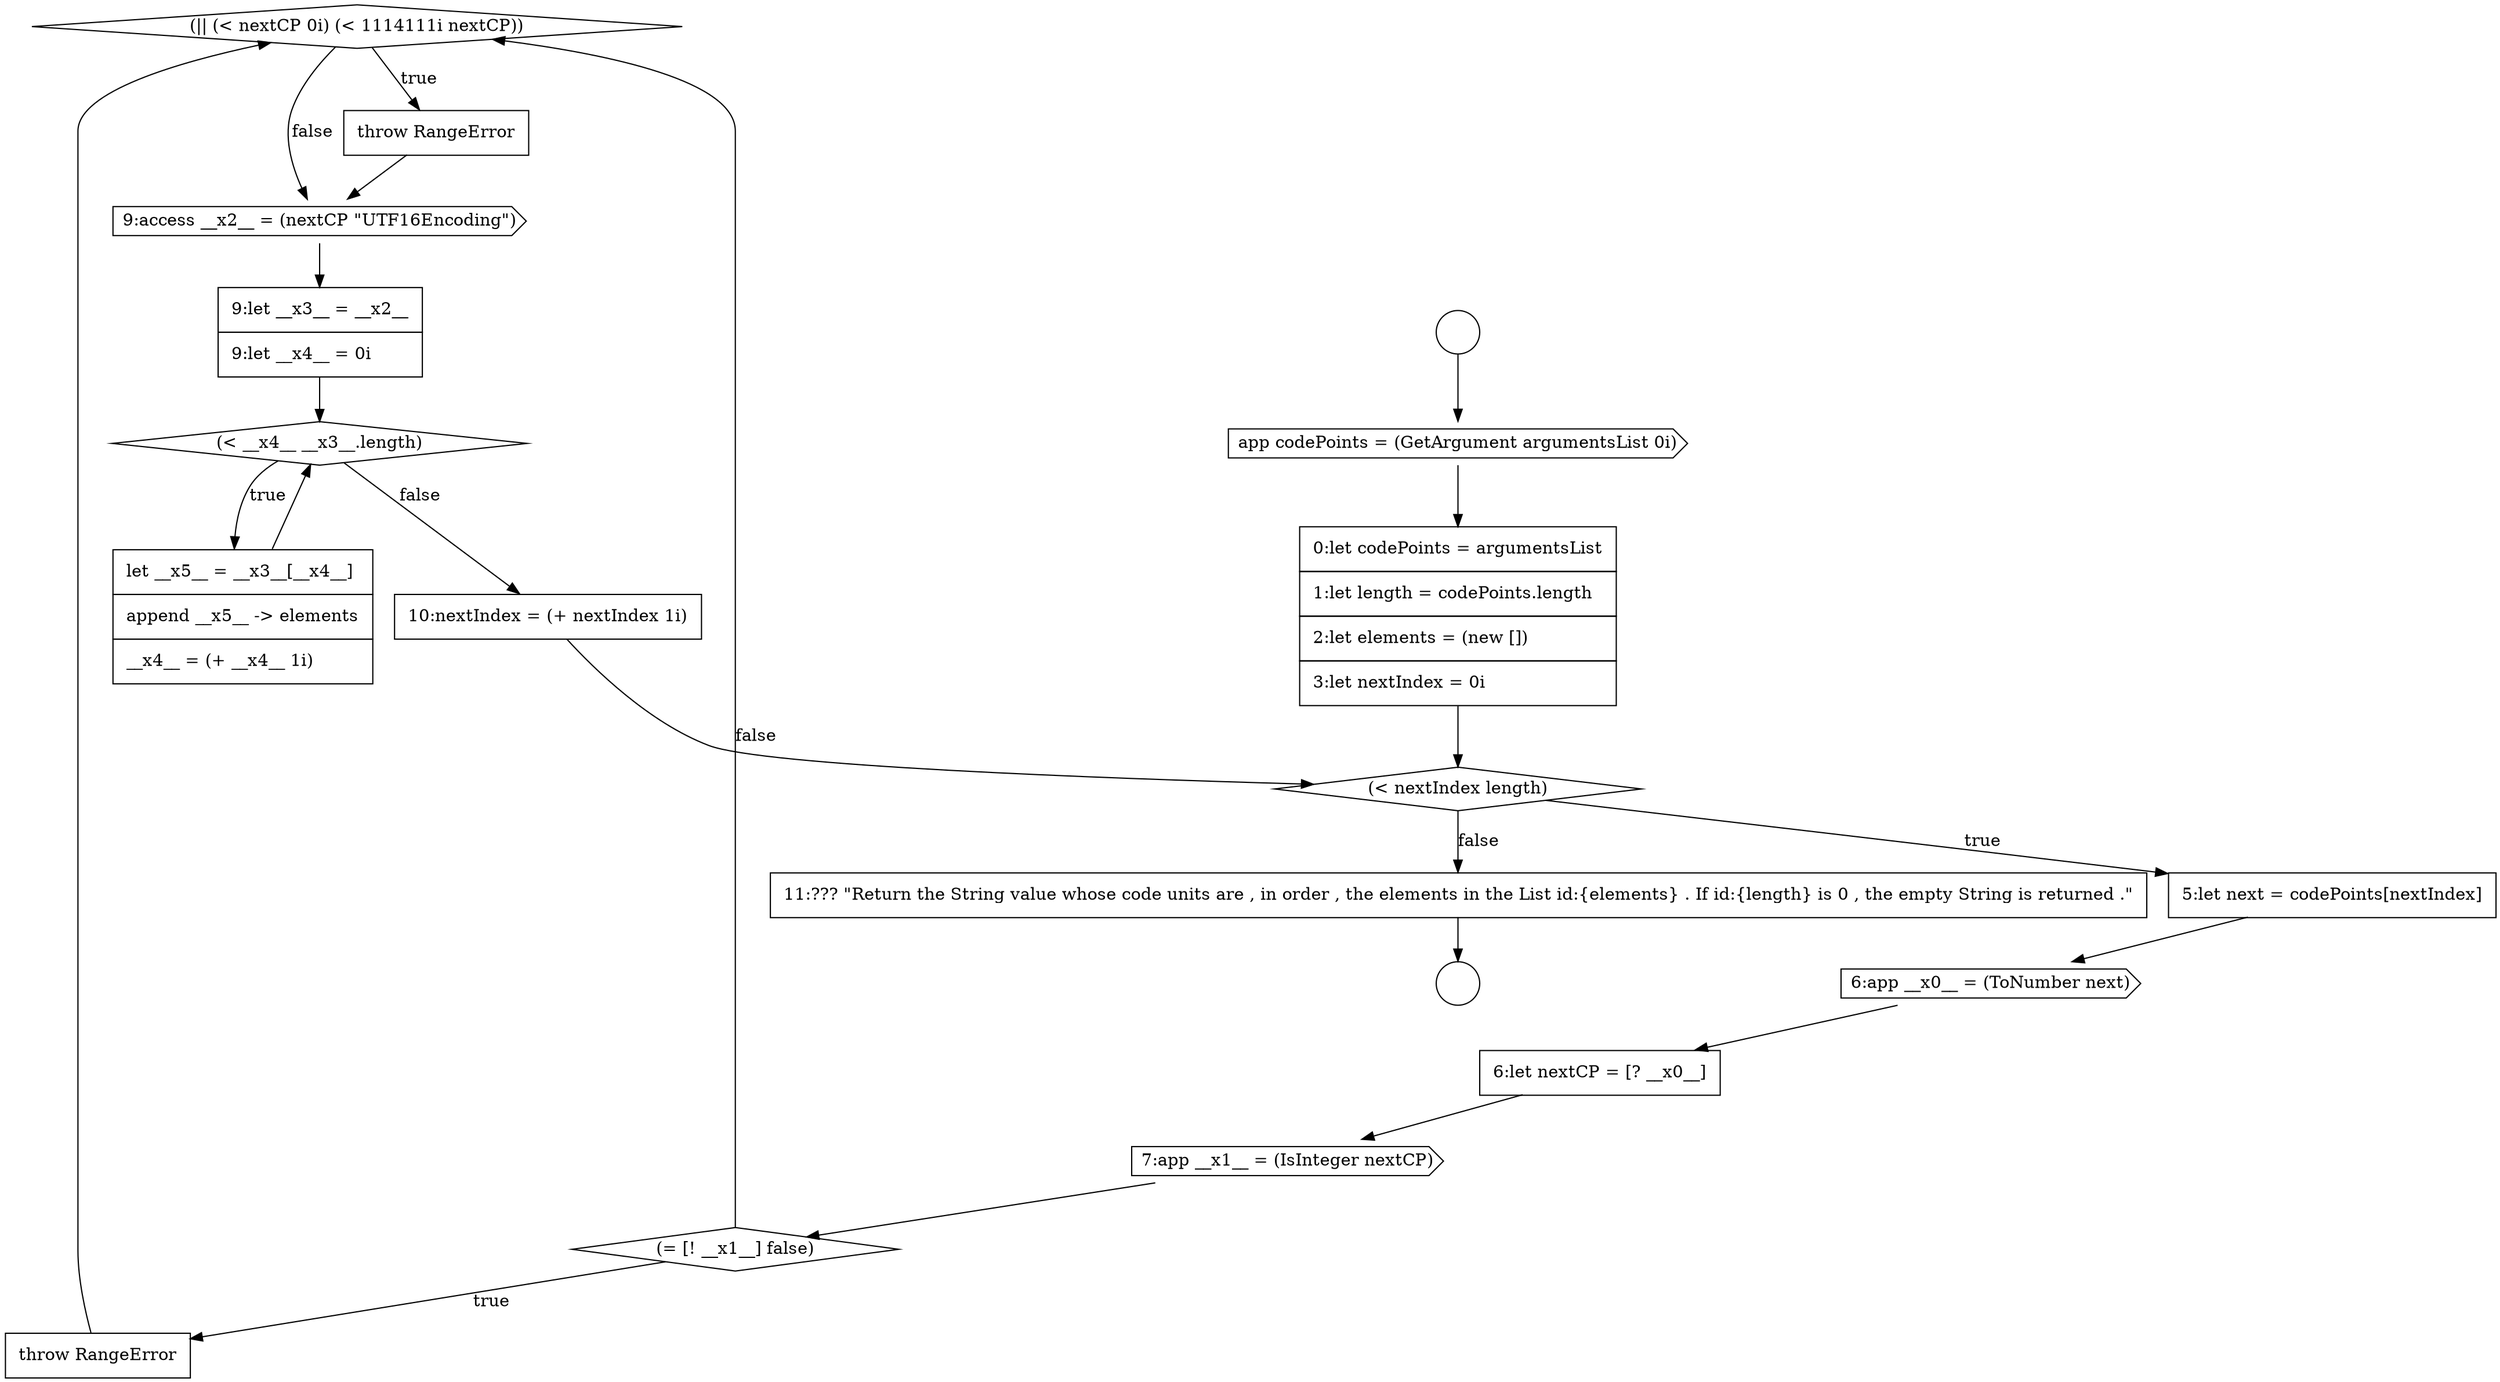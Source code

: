 digraph {
  node13571 [shape=diamond, label=<<font color="black">(|| (&lt; nextCP 0i) (&lt; 1114111i nextCP))</font>> color="black" fillcolor="white" style=filled]
  node13575 [shape=diamond, label=<<font color="black">(&lt; __x4__ __x3__.length)</font>> color="black" fillcolor="white" style=filled]
  node13565 [shape=none, margin=0, label=<<font color="black">
    <table border="0" cellborder="1" cellspacing="0" cellpadding="10">
      <tr><td align="left">5:let next = codePoints[nextIndex]</td></tr>
    </table>
  </font>> color="black" fillcolor="white" style=filled]
  node13564 [shape=diamond, label=<<font color="black">(&lt; nextIndex length)</font>> color="black" fillcolor="white" style=filled]
  node13572 [shape=none, margin=0, label=<<font color="black">
    <table border="0" cellborder="1" cellspacing="0" cellpadding="10">
      <tr><td align="left">throw RangeError</td></tr>
    </table>
  </font>> color="black" fillcolor="white" style=filled]
  node13576 [shape=none, margin=0, label=<<font color="black">
    <table border="0" cellborder="1" cellspacing="0" cellpadding="10">
      <tr><td align="left">let __x5__ = __x3__[__x4__]</td></tr>
      <tr><td align="left">append __x5__ -&gt; elements</td></tr>
      <tr><td align="left">__x4__ = (+ __x4__ 1i)</td></tr>
    </table>
  </font>> color="black" fillcolor="white" style=filled]
  node13567 [shape=none, margin=0, label=<<font color="black">
    <table border="0" cellborder="1" cellspacing="0" cellpadding="10">
      <tr><td align="left">6:let nextCP = [? __x0__]</td></tr>
    </table>
  </font>> color="black" fillcolor="white" style=filled]
  node13578 [shape=none, margin=0, label=<<font color="black">
    <table border="0" cellborder="1" cellspacing="0" cellpadding="10">
      <tr><td align="left">11:??? &quot;Return the String value whose code units are , in order , the elements in the List id:{elements} . If id:{length} is 0 , the empty String is returned .&quot;</td></tr>
    </table>
  </font>> color="black" fillcolor="white" style=filled]
  node13573 [shape=cds, label=<<font color="black">9:access __x2__ = (nextCP &quot;UTF16Encoding&quot;)</font>> color="black" fillcolor="white" style=filled]
  node13560 [shape=circle label=" " color="black" fillcolor="white" style=filled]
  node13570 [shape=none, margin=0, label=<<font color="black">
    <table border="0" cellborder="1" cellspacing="0" cellpadding="10">
      <tr><td align="left">throw RangeError</td></tr>
    </table>
  </font>> color="black" fillcolor="white" style=filled]
  node13566 [shape=cds, label=<<font color="black">6:app __x0__ = (ToNumber next)</font>> color="black" fillcolor="white" style=filled]
  node13577 [shape=none, margin=0, label=<<font color="black">
    <table border="0" cellborder="1" cellspacing="0" cellpadding="10">
      <tr><td align="left">10:nextIndex = (+ nextIndex 1i)</td></tr>
    </table>
  </font>> color="black" fillcolor="white" style=filled]
  node13574 [shape=none, margin=0, label=<<font color="black">
    <table border="0" cellborder="1" cellspacing="0" cellpadding="10">
      <tr><td align="left">9:let __x3__ = __x2__</td></tr>
      <tr><td align="left">9:let __x4__ = 0i</td></tr>
    </table>
  </font>> color="black" fillcolor="white" style=filled]
  node13562 [shape=cds, label=<<font color="black">app codePoints = (GetArgument argumentsList 0i)</font>> color="black" fillcolor="white" style=filled]
  node13568 [shape=cds, label=<<font color="black">7:app __x1__ = (IsInteger nextCP)</font>> color="black" fillcolor="white" style=filled]
  node13569 [shape=diamond, label=<<font color="black">(= [! __x1__] false)</font>> color="black" fillcolor="white" style=filled]
  node13563 [shape=none, margin=0, label=<<font color="black">
    <table border="0" cellborder="1" cellspacing="0" cellpadding="10">
      <tr><td align="left">0:let codePoints = argumentsList</td></tr>
      <tr><td align="left">1:let length = codePoints.length</td></tr>
      <tr><td align="left">2:let elements = (new [])</td></tr>
      <tr><td align="left">3:let nextIndex = 0i</td></tr>
    </table>
  </font>> color="black" fillcolor="white" style=filled]
  node13561 [shape=circle label=" " color="black" fillcolor="white" style=filled]
  node13570 -> node13571 [ color="black"]
  node13576 -> node13575 [ color="black"]
  node13566 -> node13567 [ color="black"]
  node13569 -> node13570 [label=<<font color="black">true</font>> color="black"]
  node13569 -> node13571 [label=<<font color="black">false</font>> color="black"]
  node13577 -> node13564 [ color="black"]
  node13572 -> node13573 [ color="black"]
  node13567 -> node13568 [ color="black"]
  node13563 -> node13564 [ color="black"]
  node13573 -> node13574 [ color="black"]
  node13578 -> node13561 [ color="black"]
  node13564 -> node13565 [label=<<font color="black">true</font>> color="black"]
  node13564 -> node13578 [label=<<font color="black">false</font>> color="black"]
  node13571 -> node13572 [label=<<font color="black">true</font>> color="black"]
  node13571 -> node13573 [label=<<font color="black">false</font>> color="black"]
  node13565 -> node13566 [ color="black"]
  node13562 -> node13563 [ color="black"]
  node13560 -> node13562 [ color="black"]
  node13575 -> node13576 [label=<<font color="black">true</font>> color="black"]
  node13575 -> node13577 [label=<<font color="black">false</font>> color="black"]
  node13574 -> node13575 [ color="black"]
  node13568 -> node13569 [ color="black"]
}

